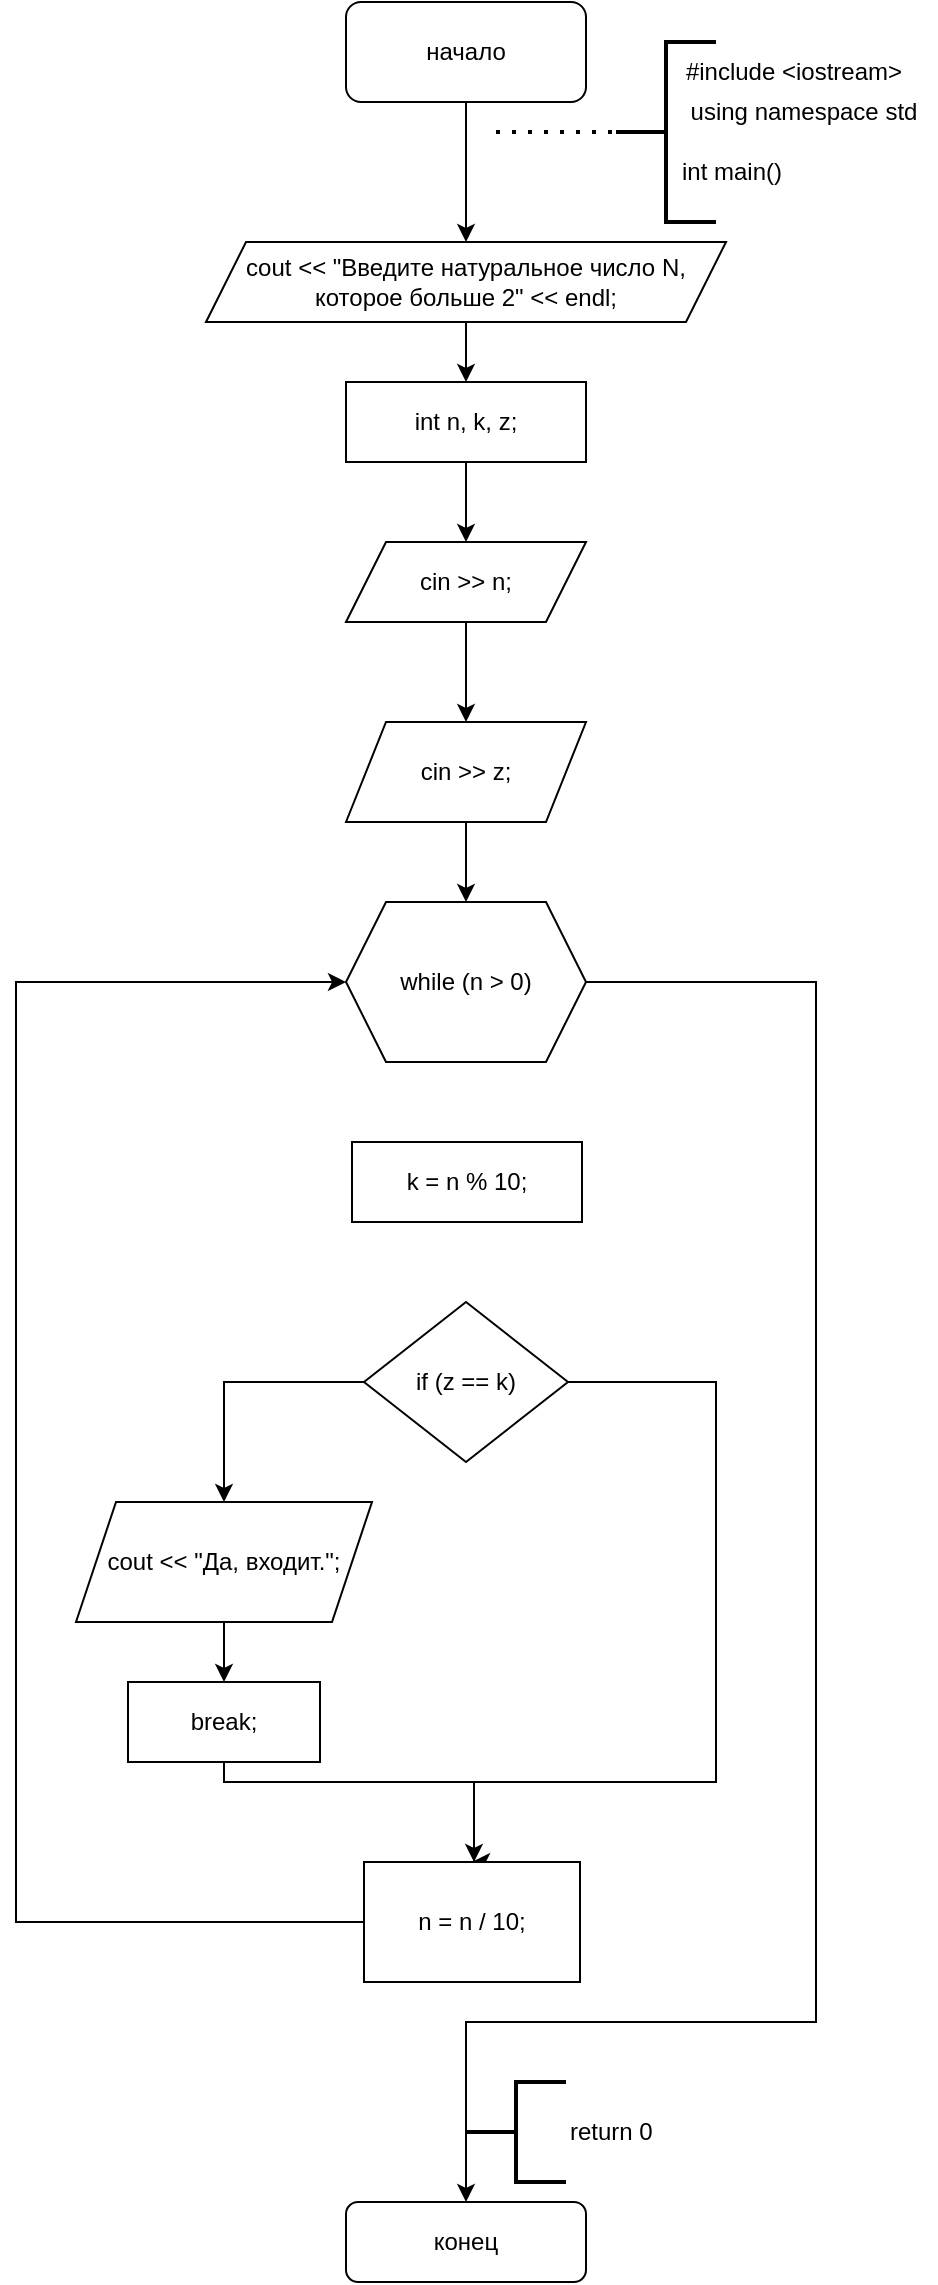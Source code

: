 <mxfile version="15.8.6" type="device"><diagram id="rCwCL7O9GQrV6Iiz0krJ" name="Page-1"><mxGraphModel dx="1038" dy="575" grid="1" gridSize="10" guides="1" tooltips="1" connect="1" arrows="1" fold="1" page="1" pageScale="1" pageWidth="850" pageHeight="1100" math="0" shadow="0"><root><mxCell id="0"/><mxCell id="1" parent="0"/><mxCell id="KMxQRFnH8gGyoBeq458a-1" style="edgeStyle=orthogonalEdgeStyle;rounded=0;orthogonalLoop=1;jettySize=auto;html=1;entryX=0.5;entryY=0;entryDx=0;entryDy=0;" edge="1" parent="1" source="KMxQRFnH8gGyoBeq458a-2" target="KMxQRFnH8gGyoBeq458a-4"><mxGeometry relative="1" as="geometry"/></mxCell><mxCell id="KMxQRFnH8gGyoBeq458a-2" value="начало" style="rounded=1;whiteSpace=wrap;html=1;" vertex="1" parent="1"><mxGeometry x="365" y="20" width="120" height="50" as="geometry"/></mxCell><mxCell id="KMxQRFnH8gGyoBeq458a-3" style="edgeStyle=orthogonalEdgeStyle;rounded=0;orthogonalLoop=1;jettySize=auto;html=1;entryX=0.5;entryY=0;entryDx=0;entryDy=0;" edge="1" parent="1" source="KMxQRFnH8gGyoBeq458a-4" target="KMxQRFnH8gGyoBeq458a-6"><mxGeometry relative="1" as="geometry"/></mxCell><mxCell id="KMxQRFnH8gGyoBeq458a-4" value="cout &lt;&lt; &quot;Введите натуральное число N, которое больше 2&quot; &lt;&lt; endl;" style="shape=parallelogram;perimeter=parallelogramPerimeter;whiteSpace=wrap;html=1;fixedSize=1;" vertex="1" parent="1"><mxGeometry x="295" y="140" width="260" height="40" as="geometry"/></mxCell><mxCell id="KMxQRFnH8gGyoBeq458a-5" style="edgeStyle=orthogonalEdgeStyle;rounded=0;orthogonalLoop=1;jettySize=auto;html=1;entryX=0.5;entryY=0;entryDx=0;entryDy=0;" edge="1" parent="1" source="KMxQRFnH8gGyoBeq458a-6" target="KMxQRFnH8gGyoBeq458a-8"><mxGeometry relative="1" as="geometry"/></mxCell><mxCell id="KMxQRFnH8gGyoBeq458a-6" value="int n, k, z;" style="rounded=0;whiteSpace=wrap;html=1;" vertex="1" parent="1"><mxGeometry x="365" y="210" width="120" height="40" as="geometry"/></mxCell><mxCell id="KMxQRFnH8gGyoBeq458a-47" style="edgeStyle=orthogonalEdgeStyle;rounded=0;orthogonalLoop=1;jettySize=auto;html=1;entryX=0.5;entryY=0;entryDx=0;entryDy=0;" edge="1" parent="1" source="KMxQRFnH8gGyoBeq458a-8" target="KMxQRFnH8gGyoBeq458a-31"><mxGeometry relative="1" as="geometry"/></mxCell><mxCell id="KMxQRFnH8gGyoBeq458a-8" value="cin &gt;&gt; n;" style="shape=parallelogram;perimeter=parallelogramPerimeter;whiteSpace=wrap;html=1;fixedSize=1;" vertex="1" parent="1"><mxGeometry x="365" y="290" width="120" height="40" as="geometry"/></mxCell><mxCell id="KMxQRFnH8gGyoBeq458a-24" value="конец" style="rounded=1;whiteSpace=wrap;html=1;" vertex="1" parent="1"><mxGeometry x="365" y="1120" width="120" height="40" as="geometry"/></mxCell><mxCell id="KMxQRFnH8gGyoBeq458a-25" value="return 0" style="strokeWidth=2;html=1;shape=mxgraph.flowchart.annotation_2;align=left;labelPosition=right;pointerEvents=1;" vertex="1" parent="1"><mxGeometry x="425" y="1060" width="50" height="50" as="geometry"/></mxCell><mxCell id="KMxQRFnH8gGyoBeq458a-26" value="" style="strokeWidth=2;html=1;shape=mxgraph.flowchart.annotation_2;align=left;labelPosition=right;pointerEvents=1;" vertex="1" parent="1"><mxGeometry x="500" y="40" width="50" height="90" as="geometry"/></mxCell><mxCell id="KMxQRFnH8gGyoBeq458a-27" value="#include &amp;lt;iostream&amp;gt; " style="text;html=1;strokeColor=none;fillColor=none;align=center;verticalAlign=middle;whiteSpace=wrap;rounded=0;" vertex="1" parent="1"><mxGeometry x="518" y="40" width="142" height="30" as="geometry"/></mxCell><mxCell id="KMxQRFnH8gGyoBeq458a-28" value="using namespace std" style="text;html=1;strokeColor=none;fillColor=none;align=center;verticalAlign=middle;whiteSpace=wrap;rounded=0;" vertex="1" parent="1"><mxGeometry x="528" y="60" width="132" height="30" as="geometry"/></mxCell><mxCell id="KMxQRFnH8gGyoBeq458a-29" value="int main()" style="text;html=1;strokeColor=none;fillColor=none;align=center;verticalAlign=middle;whiteSpace=wrap;rounded=0;" vertex="1" parent="1"><mxGeometry x="528" y="90" width="60" height="30" as="geometry"/></mxCell><mxCell id="KMxQRFnH8gGyoBeq458a-48" style="edgeStyle=orthogonalEdgeStyle;rounded=0;orthogonalLoop=1;jettySize=auto;html=1;entryX=0.5;entryY=0;entryDx=0;entryDy=0;" edge="1" parent="1" source="KMxQRFnH8gGyoBeq458a-31" target="KMxQRFnH8gGyoBeq458a-32"><mxGeometry relative="1" as="geometry"/></mxCell><mxCell id="KMxQRFnH8gGyoBeq458a-31" value="cin &gt;&gt; z;" style="shape=parallelogram;perimeter=parallelogramPerimeter;whiteSpace=wrap;html=1;fixedSize=1;" vertex="1" parent="1"><mxGeometry x="365" y="380" width="120" height="50" as="geometry"/></mxCell><mxCell id="KMxQRFnH8gGyoBeq458a-46" style="edgeStyle=orthogonalEdgeStyle;rounded=0;orthogonalLoop=1;jettySize=auto;html=1;entryX=0.5;entryY=0;entryDx=0;entryDy=0;" edge="1" parent="1" source="KMxQRFnH8gGyoBeq458a-32" target="KMxQRFnH8gGyoBeq458a-24"><mxGeometry relative="1" as="geometry"><mxPoint x="540" y="1082" as="targetPoint"/><Array as="points"><mxPoint x="600" y="510"/><mxPoint x="600" y="1030"/><mxPoint x="425" y="1030"/></Array></mxGeometry></mxCell><mxCell id="KMxQRFnH8gGyoBeq458a-32" value="while (n &gt; 0)" style="shape=hexagon;perimeter=hexagonPerimeter2;whiteSpace=wrap;html=1;fixedSize=1;" vertex="1" parent="1"><mxGeometry x="365" y="470" width="120" height="80" as="geometry"/></mxCell><mxCell id="KMxQRFnH8gGyoBeq458a-33" value="k = n % 10;" style="rounded=0;whiteSpace=wrap;html=1;" vertex="1" parent="1"><mxGeometry x="368" y="590" width="115" height="40" as="geometry"/></mxCell><mxCell id="KMxQRFnH8gGyoBeq458a-40" style="edgeStyle=orthogonalEdgeStyle;rounded=0;orthogonalLoop=1;jettySize=auto;html=1;entryX=0.5;entryY=0;entryDx=0;entryDy=0;" edge="1" parent="1" source="KMxQRFnH8gGyoBeq458a-34" target="KMxQRFnH8gGyoBeq458a-39"><mxGeometry relative="1" as="geometry"><Array as="points"><mxPoint x="550" y="710"/><mxPoint x="550" y="910"/><mxPoint x="429" y="910"/></Array></mxGeometry></mxCell><mxCell id="KMxQRFnH8gGyoBeq458a-43" style="edgeStyle=orthogonalEdgeStyle;rounded=0;orthogonalLoop=1;jettySize=auto;html=1;entryX=0.5;entryY=0;entryDx=0;entryDy=0;" edge="1" parent="1" source="KMxQRFnH8gGyoBeq458a-34" target="KMxQRFnH8gGyoBeq458a-35"><mxGeometry relative="1" as="geometry"><Array as="points"><mxPoint x="304" y="710"/></Array></mxGeometry></mxCell><mxCell id="KMxQRFnH8gGyoBeq458a-34" value="if (z == k)" style="rhombus;whiteSpace=wrap;html=1;" vertex="1" parent="1"><mxGeometry x="374" y="670" width="102" height="80" as="geometry"/></mxCell><mxCell id="KMxQRFnH8gGyoBeq458a-42" style="edgeStyle=orthogonalEdgeStyle;rounded=0;orthogonalLoop=1;jettySize=auto;html=1;entryX=0.5;entryY=0;entryDx=0;entryDy=0;" edge="1" parent="1" source="KMxQRFnH8gGyoBeq458a-35" target="KMxQRFnH8gGyoBeq458a-38"><mxGeometry relative="1" as="geometry"/></mxCell><mxCell id="KMxQRFnH8gGyoBeq458a-35" value="cout &lt;&lt; &quot;Да, входит.&quot;;" style="shape=parallelogram;perimeter=parallelogramPerimeter;whiteSpace=wrap;html=1;fixedSize=1;" vertex="1" parent="1"><mxGeometry x="230" y="770" width="148" height="60" as="geometry"/></mxCell><mxCell id="KMxQRFnH8gGyoBeq458a-44" style="edgeStyle=orthogonalEdgeStyle;rounded=0;orthogonalLoop=1;jettySize=auto;html=1;" edge="1" parent="1" source="KMxQRFnH8gGyoBeq458a-38" target="KMxQRFnH8gGyoBeq458a-39"><mxGeometry relative="1" as="geometry"><Array as="points"><mxPoint x="304" y="910"/><mxPoint x="429" y="910"/></Array></mxGeometry></mxCell><mxCell id="KMxQRFnH8gGyoBeq458a-38" value="break;" style="rounded=0;whiteSpace=wrap;html=1;" vertex="1" parent="1"><mxGeometry x="256" y="860" width="96" height="40" as="geometry"/></mxCell><mxCell id="KMxQRFnH8gGyoBeq458a-45" style="edgeStyle=orthogonalEdgeStyle;rounded=0;orthogonalLoop=1;jettySize=auto;html=1;entryX=0;entryY=0.5;entryDx=0;entryDy=0;" edge="1" parent="1" source="KMxQRFnH8gGyoBeq458a-39" target="KMxQRFnH8gGyoBeq458a-32"><mxGeometry relative="1" as="geometry"><Array as="points"><mxPoint x="200" y="980"/><mxPoint x="200" y="510"/></Array></mxGeometry></mxCell><mxCell id="KMxQRFnH8gGyoBeq458a-39" value="n = n / 10;" style="rounded=0;whiteSpace=wrap;html=1;" vertex="1" parent="1"><mxGeometry x="374" y="950" width="108" height="60" as="geometry"/></mxCell><mxCell id="KMxQRFnH8gGyoBeq458a-49" value="" style="endArrow=none;dashed=1;html=1;dashPattern=1 3;strokeWidth=2;rounded=0;entryX=0;entryY=0.5;entryDx=0;entryDy=0;entryPerimeter=0;" edge="1" parent="1" target="KMxQRFnH8gGyoBeq458a-26"><mxGeometry width="50" height="50" relative="1" as="geometry"><mxPoint x="440" y="85" as="sourcePoint"/><mxPoint x="450" y="190" as="targetPoint"/></mxGeometry></mxCell></root></mxGraphModel></diagram></mxfile>